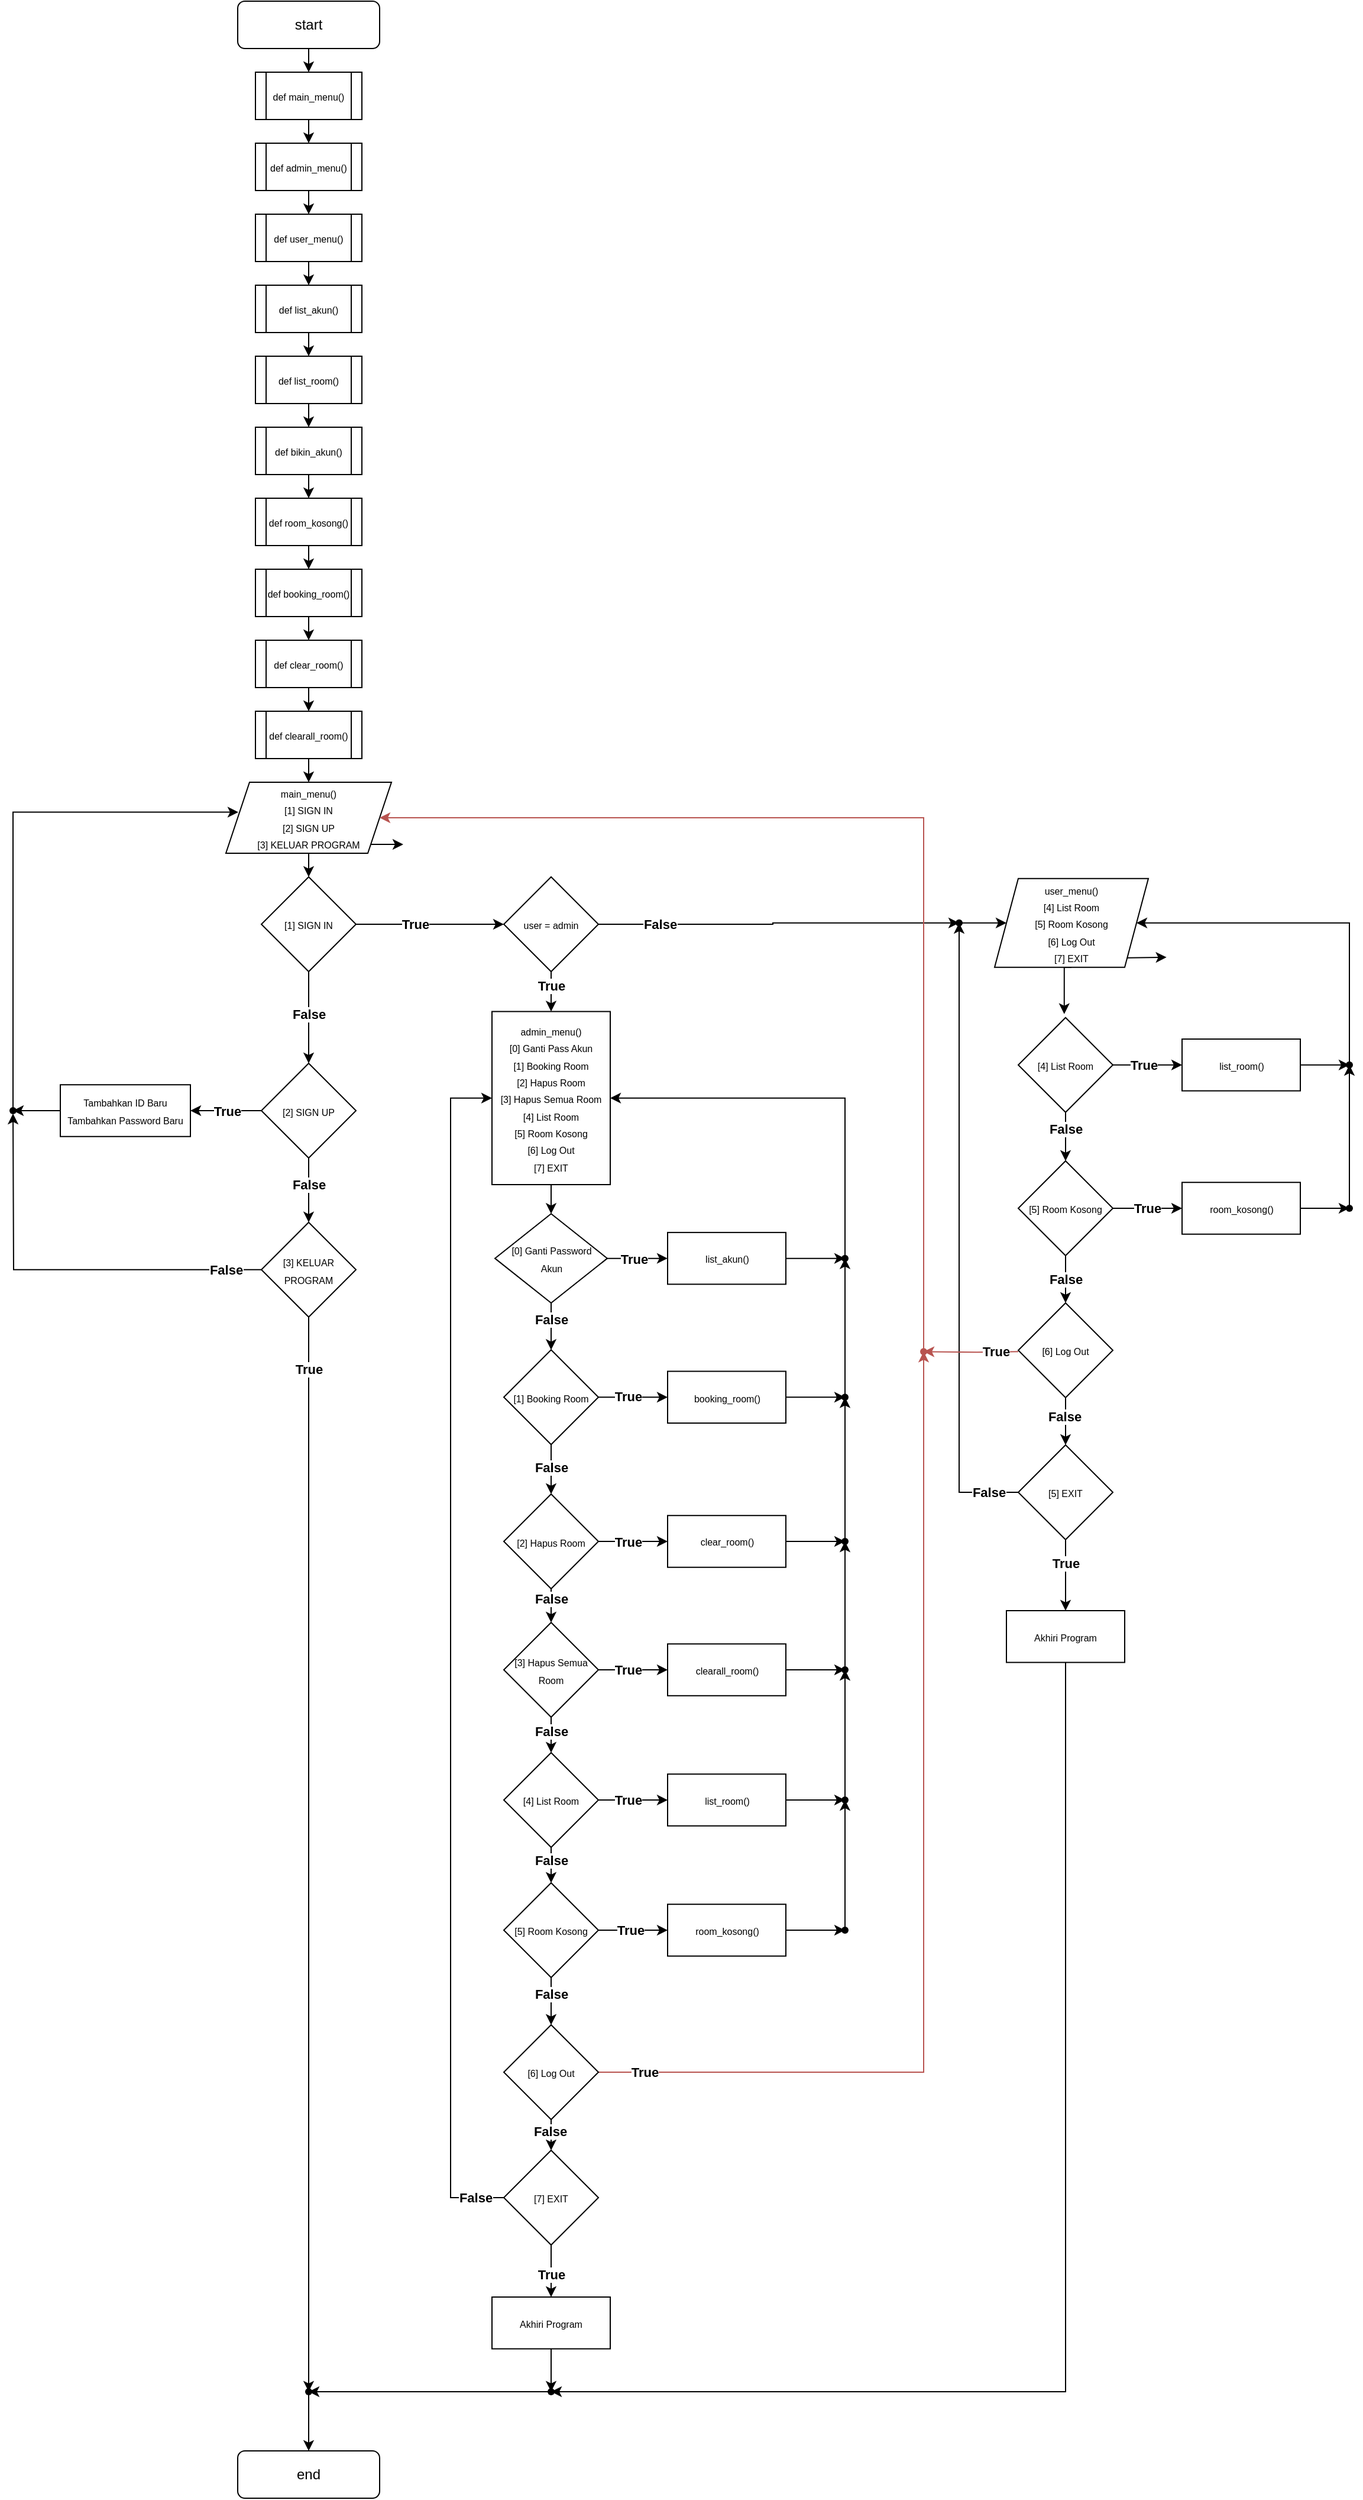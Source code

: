 <mxfile version="24.7.17">
  <diagram id="C5RBs43oDa-KdzZeNtuy" name="Page-1">
    <mxGraphModel dx="934" dy="601" grid="1" gridSize="10" guides="1" tooltips="1" connect="1" arrows="1" fold="1" page="1" pageScale="1" pageWidth="2000" pageHeight="2200" math="0" shadow="0">
      <root>
        <mxCell id="WIyWlLk6GJQsqaUBKTNV-0" />
        <mxCell id="WIyWlLk6GJQsqaUBKTNV-1" parent="WIyWlLk6GJQsqaUBKTNV-0" />
        <mxCell id="XxRSkG4TPEDueCD8kfSd-1" style="edgeStyle=orthogonalEdgeStyle;rounded=0;orthogonalLoop=1;jettySize=auto;html=1;exitX=0.5;exitY=1;exitDx=0;exitDy=0;entryX=0.5;entryY=0;entryDx=0;entryDy=0;" edge="1" parent="WIyWlLk6GJQsqaUBKTNV-1" source="WIyWlLk6GJQsqaUBKTNV-3" target="XxRSkG4TPEDueCD8kfSd-0">
          <mxGeometry relative="1" as="geometry" />
        </mxCell>
        <mxCell id="WIyWlLk6GJQsqaUBKTNV-3" value="start" style="rounded=1;whiteSpace=wrap;html=1;fontSize=12;glass=0;strokeWidth=1;shadow=0;" parent="WIyWlLk6GJQsqaUBKTNV-1" vertex="1">
          <mxGeometry x="300" y="20" width="120" height="40" as="geometry" />
        </mxCell>
        <mxCell id="WIyWlLk6GJQsqaUBKTNV-11" value="end" style="rounded=1;whiteSpace=wrap;html=1;fontSize=12;glass=0;strokeWidth=1;shadow=0;" parent="WIyWlLk6GJQsqaUBKTNV-1" vertex="1">
          <mxGeometry x="300" y="2090" width="120" height="40" as="geometry" />
        </mxCell>
        <mxCell id="IxoI0bGfIbi6MGj2JMH9-43" style="edgeStyle=orthogonalEdgeStyle;rounded=0;orthogonalLoop=1;jettySize=auto;html=1;exitX=1;exitY=0.5;exitDx=0;exitDy=0;" parent="WIyWlLk6GJQsqaUBKTNV-1" source="IxoI0bGfIbi6MGj2JMH9-37" target="IxoI0bGfIbi6MGj2JMH9-42" edge="1">
          <mxGeometry relative="1" as="geometry" />
        </mxCell>
        <mxCell id="IxoI0bGfIbi6MGj2JMH9-109" value="&lt;b&gt;True&lt;/b&gt;" style="edgeLabel;html=1;align=center;verticalAlign=middle;resizable=0;points=[];" parent="IxoI0bGfIbi6MGj2JMH9-43" vertex="1" connectable="0">
          <mxGeometry x="-0.219" y="2" relative="1" as="geometry">
            <mxPoint x="1" y="2" as="offset" />
          </mxGeometry>
        </mxCell>
        <mxCell id="IxoI0bGfIbi6MGj2JMH9-130" style="edgeStyle=orthogonalEdgeStyle;rounded=0;orthogonalLoop=1;jettySize=auto;html=1;exitX=0.5;exitY=1;exitDx=0;exitDy=0;" parent="WIyWlLk6GJQsqaUBKTNV-1" source="IxoI0bGfIbi6MGj2JMH9-37" target="IxoI0bGfIbi6MGj2JMH9-47" edge="1">
          <mxGeometry relative="1" as="geometry" />
        </mxCell>
        <mxCell id="IxoI0bGfIbi6MGj2JMH9-131" value="&lt;b&gt;False&lt;/b&gt;" style="edgeLabel;html=1;align=center;verticalAlign=middle;resizable=0;points=[];" parent="IxoI0bGfIbi6MGj2JMH9-130" vertex="1" connectable="0">
          <mxGeometry x="-0.088" relative="1" as="geometry">
            <mxPoint as="offset" />
          </mxGeometry>
        </mxCell>
        <mxCell id="IxoI0bGfIbi6MGj2JMH9-37" value="&lt;font style=&quot;font-size: 8px;&quot;&gt;[1]&lt;font style=&quot;&quot;&gt;&amp;nbsp;SIGN IN&lt;/font&gt;&lt;/font&gt;" style="rhombus;whiteSpace=wrap;html=1;" parent="WIyWlLk6GJQsqaUBKTNV-1" vertex="1">
          <mxGeometry x="320" y="760" width="80" height="80" as="geometry" />
        </mxCell>
        <mxCell id="IxoI0bGfIbi6MGj2JMH9-41" style="edgeStyle=orthogonalEdgeStyle;rounded=0;orthogonalLoop=1;jettySize=auto;html=1;exitX=0.5;exitY=1;exitDx=0;exitDy=0;entryX=0.5;entryY=0;entryDx=0;entryDy=0;" parent="WIyWlLk6GJQsqaUBKTNV-1" source="IxoI0bGfIbi6MGj2JMH9-38" target="IxoI0bGfIbi6MGj2JMH9-37" edge="1">
          <mxGeometry relative="1" as="geometry" />
        </mxCell>
        <mxCell id="XxRSkG4TPEDueCD8kfSd-65" style="edgeStyle=orthogonalEdgeStyle;rounded=0;orthogonalLoop=1;jettySize=auto;html=1;exitX=1;exitY=1;exitDx=0;exitDy=0;" edge="1" parent="WIyWlLk6GJQsqaUBKTNV-1" source="IxoI0bGfIbi6MGj2JMH9-38">
          <mxGeometry relative="1" as="geometry">
            <mxPoint x="440" y="732.4" as="targetPoint" />
          </mxGeometry>
        </mxCell>
        <mxCell id="IxoI0bGfIbi6MGj2JMH9-38" value="&lt;div&gt;&lt;font style=&quot;font-size: 8px;&quot;&gt;main_menu()&lt;/font&gt;&lt;/div&gt;&lt;font style=&quot;font-size: 8px;&quot;&gt;[1] SIGN IN&lt;/font&gt;&lt;div&gt;&lt;font style=&quot;font-size: 8px;&quot;&gt;[2] SIGN UP&lt;/font&gt;&lt;/div&gt;&lt;div&gt;&lt;font style=&quot;font-size: 8px;&quot;&gt;[3] KELUAR PROGRAM&lt;/font&gt;&lt;/div&gt;" style="shape=parallelogram;perimeter=parallelogramPerimeter;whiteSpace=wrap;html=1;fixedSize=1;" parent="WIyWlLk6GJQsqaUBKTNV-1" vertex="1">
          <mxGeometry x="290" y="680" width="140" height="60" as="geometry" />
        </mxCell>
        <mxCell id="IxoI0bGfIbi6MGj2JMH9-171" style="edgeStyle=orthogonalEdgeStyle;rounded=0;orthogonalLoop=1;jettySize=auto;html=1;exitX=0;exitY=0.5;exitDx=0;exitDy=0;" parent="WIyWlLk6GJQsqaUBKTNV-1" source="IxoI0bGfIbi6MGj2JMH9-42" edge="1">
          <mxGeometry relative="1" as="geometry">
            <mxPoint x="525.119" y="799.667" as="targetPoint" />
          </mxGeometry>
        </mxCell>
        <mxCell id="IxoI0bGfIbi6MGj2JMH9-177" style="edgeStyle=orthogonalEdgeStyle;rounded=0;orthogonalLoop=1;jettySize=auto;html=1;exitDx=0;exitDy=0;entryX=0;entryY=0.5;entryDx=0;entryDy=0;" parent="WIyWlLk6GJQsqaUBKTNV-1" source="IxoI0bGfIbi6MGj2JMH9-217" target="IxoI0bGfIbi6MGj2JMH9-176" edge="1">
          <mxGeometry relative="1" as="geometry" />
        </mxCell>
        <mxCell id="XxRSkG4TPEDueCD8kfSd-52" style="edgeStyle=orthogonalEdgeStyle;rounded=0;orthogonalLoop=1;jettySize=auto;html=1;exitX=0.5;exitY=1;exitDx=0;exitDy=0;entryX=0.5;entryY=0;entryDx=0;entryDy=0;" edge="1" parent="WIyWlLk6GJQsqaUBKTNV-1" source="IxoI0bGfIbi6MGj2JMH9-42" target="XxRSkG4TPEDueCD8kfSd-51">
          <mxGeometry relative="1" as="geometry" />
        </mxCell>
        <mxCell id="XxRSkG4TPEDueCD8kfSd-54" value="&lt;b&gt;True&lt;/b&gt;" style="edgeLabel;html=1;align=center;verticalAlign=middle;resizable=0;points=[];" vertex="1" connectable="0" parent="XxRSkG4TPEDueCD8kfSd-52">
          <mxGeometry x="-0.294" y="-2" relative="1" as="geometry">
            <mxPoint x="2" as="offset" />
          </mxGeometry>
        </mxCell>
        <mxCell id="IxoI0bGfIbi6MGj2JMH9-42" value="&lt;font style=&quot;font-size: 8px;&quot;&gt;user = admin&lt;/font&gt;" style="rhombus;whiteSpace=wrap;html=1;" parent="WIyWlLk6GJQsqaUBKTNV-1" vertex="1">
          <mxGeometry x="525" y="760" width="80" height="80" as="geometry" />
        </mxCell>
        <mxCell id="IxoI0bGfIbi6MGj2JMH9-136" style="edgeStyle=orthogonalEdgeStyle;rounded=0;orthogonalLoop=1;jettySize=auto;html=1;exitX=0;exitY=0.5;exitDx=0;exitDy=0;entryX=1;entryY=0.5;entryDx=0;entryDy=0;fontStyle=1" parent="WIyWlLk6GJQsqaUBKTNV-1" source="IxoI0bGfIbi6MGj2JMH9-47" target="IxoI0bGfIbi6MGj2JMH9-139" edge="1">
          <mxGeometry relative="1" as="geometry">
            <mxPoint x="270" y="957.5" as="targetPoint" />
          </mxGeometry>
        </mxCell>
        <mxCell id="IxoI0bGfIbi6MGj2JMH9-137" value="&lt;b&gt;True&lt;/b&gt;" style="edgeLabel;html=1;align=center;verticalAlign=middle;resizable=0;points=[];" parent="IxoI0bGfIbi6MGj2JMH9-136" vertex="1" connectable="0">
          <mxGeometry x="-0.12" y="-2" relative="1" as="geometry">
            <mxPoint x="-3" y="2" as="offset" />
          </mxGeometry>
        </mxCell>
        <mxCell id="IxoI0bGfIbi6MGj2JMH9-143" style="edgeStyle=orthogonalEdgeStyle;rounded=0;orthogonalLoop=1;jettySize=auto;html=1;exitX=0.5;exitY=1;exitDx=0;exitDy=0;entryX=0.5;entryY=0;entryDx=0;entryDy=0;fontStyle=1" parent="WIyWlLk6GJQsqaUBKTNV-1" source="IxoI0bGfIbi6MGj2JMH9-47" target="IxoI0bGfIbi6MGj2JMH9-142" edge="1">
          <mxGeometry relative="1" as="geometry" />
        </mxCell>
        <mxCell id="IxoI0bGfIbi6MGj2JMH9-144" value="&lt;b&gt;False&lt;/b&gt;" style="edgeLabel;html=1;align=center;verticalAlign=middle;resizable=0;points=[];" parent="IxoI0bGfIbi6MGj2JMH9-143" vertex="1" connectable="0">
          <mxGeometry x="-0.462" relative="1" as="geometry">
            <mxPoint y="8" as="offset" />
          </mxGeometry>
        </mxCell>
        <mxCell id="IxoI0bGfIbi6MGj2JMH9-47" value="&lt;font style=&quot;font-size: 8px;&quot;&gt;[2]&lt;font style=&quot;&quot;&gt;&amp;nbsp;SIGN UP&lt;/font&gt;&lt;/font&gt;" style="rhombus;whiteSpace=wrap;html=1;" parent="WIyWlLk6GJQsqaUBKTNV-1" vertex="1">
          <mxGeometry x="320" y="917.5" width="80" height="80" as="geometry" />
        </mxCell>
        <mxCell id="IxoI0bGfIbi6MGj2JMH9-62" style="edgeStyle=orthogonalEdgeStyle;rounded=0;orthogonalLoop=1;jettySize=auto;html=1;exitX=0.5;exitY=1;exitDx=0;exitDy=0;entryX=0.5;entryY=0;entryDx=0;entryDy=0;" parent="WIyWlLk6GJQsqaUBKTNV-1" source="IxoI0bGfIbi6MGj2JMH9-48" target="IxoI0bGfIbi6MGj2JMH9-61" edge="1">
          <mxGeometry relative="1" as="geometry" />
        </mxCell>
        <mxCell id="IxoI0bGfIbi6MGj2JMH9-102" value="False" style="edgeLabel;html=1;align=center;verticalAlign=middle;resizable=0;points=[];fontStyle=1" parent="IxoI0bGfIbi6MGj2JMH9-62" vertex="1" connectable="0">
          <mxGeometry x="-0.092" y="-2" relative="1" as="geometry">
            <mxPoint x="2" as="offset" />
          </mxGeometry>
        </mxCell>
        <mxCell id="IxoI0bGfIbi6MGj2JMH9-153" style="edgeStyle=orthogonalEdgeStyle;rounded=0;orthogonalLoop=1;jettySize=auto;html=1;exitX=1;exitY=0.5;exitDx=0;exitDy=0;entryX=0;entryY=0.5;entryDx=0;entryDy=0;" parent="WIyWlLk6GJQsqaUBKTNV-1" source="IxoI0bGfIbi6MGj2JMH9-48" target="IxoI0bGfIbi6MGj2JMH9-64" edge="1">
          <mxGeometry relative="1" as="geometry" />
        </mxCell>
        <mxCell id="IxoI0bGfIbi6MGj2JMH9-157" value="&lt;b&gt;True&lt;/b&gt;" style="edgeLabel;html=1;align=center;verticalAlign=middle;resizable=0;points=[];" parent="IxoI0bGfIbi6MGj2JMH9-153" vertex="1" connectable="0">
          <mxGeometry x="-0.146" y="1" relative="1" as="geometry">
            <mxPoint as="offset" />
          </mxGeometry>
        </mxCell>
        <mxCell id="IxoI0bGfIbi6MGj2JMH9-48" value="&lt;span style=&quot;font-size: 8px;&quot;&gt;[1] Booking Room&lt;/span&gt;" style="rhombus;whiteSpace=wrap;html=1;" parent="WIyWlLk6GJQsqaUBKTNV-1" vertex="1">
          <mxGeometry x="525" y="1159.63" width="80" height="80" as="geometry" />
        </mxCell>
        <mxCell id="IxoI0bGfIbi6MGj2JMH9-154" style="edgeStyle=orthogonalEdgeStyle;rounded=0;orthogonalLoop=1;jettySize=auto;html=1;exitX=1;exitY=0.5;exitDx=0;exitDy=0;entryX=0;entryY=0.5;entryDx=0;entryDy=0;" parent="WIyWlLk6GJQsqaUBKTNV-1" source="IxoI0bGfIbi6MGj2JMH9-61" target="IxoI0bGfIbi6MGj2JMH9-70" edge="1">
          <mxGeometry relative="1" as="geometry" />
        </mxCell>
        <mxCell id="IxoI0bGfIbi6MGj2JMH9-156" value="&lt;b&gt;True&lt;/b&gt;" style="edgeLabel;html=1;align=center;verticalAlign=middle;resizable=0;points=[];" parent="IxoI0bGfIbi6MGj2JMH9-154" vertex="1" connectable="0">
          <mxGeometry x="-0.291" y="-1" relative="1" as="geometry">
            <mxPoint x="4" y="-1" as="offset" />
          </mxGeometry>
        </mxCell>
        <mxCell id="XxRSkG4TPEDueCD8kfSd-66" style="edgeStyle=orthogonalEdgeStyle;rounded=0;orthogonalLoop=1;jettySize=auto;html=1;exitX=0.5;exitY=1;exitDx=0;exitDy=0;entryX=0.5;entryY=0;entryDx=0;entryDy=0;" edge="1" parent="WIyWlLk6GJQsqaUBKTNV-1" source="IxoI0bGfIbi6MGj2JMH9-61" target="XxRSkG4TPEDueCD8kfSd-46">
          <mxGeometry relative="1" as="geometry" />
        </mxCell>
        <mxCell id="XxRSkG4TPEDueCD8kfSd-76" value="&lt;b&gt;False&lt;/b&gt;" style="edgeLabel;html=1;align=center;verticalAlign=middle;resizable=0;points=[];" vertex="1" connectable="0" parent="XxRSkG4TPEDueCD8kfSd-66">
          <mxGeometry x="-0.55" y="-3" relative="1" as="geometry">
            <mxPoint x="3" y="2" as="offset" />
          </mxGeometry>
        </mxCell>
        <mxCell id="IxoI0bGfIbi6MGj2JMH9-61" value="&lt;span style=&quot;font-size: 8px;&quot;&gt;[2] Hapus Room&lt;/span&gt;" style="rhombus;whiteSpace=wrap;html=1;" parent="WIyWlLk6GJQsqaUBKTNV-1" vertex="1">
          <mxGeometry x="525" y="1281.5" width="80" height="80" as="geometry" />
        </mxCell>
        <mxCell id="IxoI0bGfIbi6MGj2JMH9-207" style="edgeStyle=orthogonalEdgeStyle;rounded=0;orthogonalLoop=1;jettySize=auto;html=1;exitX=1;exitY=0.5;exitDx=0;exitDy=0;" parent="WIyWlLk6GJQsqaUBKTNV-1" source="IxoI0bGfIbi6MGj2JMH9-64" target="IxoI0bGfIbi6MGj2JMH9-161" edge="1">
          <mxGeometry relative="1" as="geometry" />
        </mxCell>
        <mxCell id="IxoI0bGfIbi6MGj2JMH9-64" value="&lt;span style=&quot;font-size: 8px;&quot;&gt;booking_room()&lt;/span&gt;" style="rounded=0;whiteSpace=wrap;html=1;" parent="WIyWlLk6GJQsqaUBKTNV-1" vertex="1">
          <mxGeometry x="663.5" y="1177.76" width="100" height="43.75" as="geometry" />
        </mxCell>
        <mxCell id="IxoI0bGfIbi6MGj2JMH9-70" value="&lt;span style=&quot;font-size: 8px;&quot;&gt;clear_room()&lt;/span&gt;" style="rounded=0;whiteSpace=wrap;html=1;" parent="WIyWlLk6GJQsqaUBKTNV-1" vertex="1">
          <mxGeometry x="663.5" y="1299.62" width="100" height="43.75" as="geometry" />
        </mxCell>
        <mxCell id="IxoI0bGfIbi6MGj2JMH9-78" value="&lt;span style=&quot;font-size: 8px;&quot;&gt;list_room()&lt;/span&gt;" style="rounded=0;whiteSpace=wrap;html=1;" parent="WIyWlLk6GJQsqaUBKTNV-1" vertex="1">
          <mxGeometry x="663.5" y="1518.12" width="100" height="43.75" as="geometry" />
        </mxCell>
        <mxCell id="IxoI0bGfIbi6MGj2JMH9-88" style="edgeStyle=orthogonalEdgeStyle;rounded=0;orthogonalLoop=1;jettySize=auto;html=1;exitX=0.5;exitY=1;exitDx=0;exitDy=0;entryX=0.5;entryY=0;entryDx=0;entryDy=0;" parent="WIyWlLk6GJQsqaUBKTNV-1" source="IxoI0bGfIbi6MGj2JMH9-84" target="IxoI0bGfIbi6MGj2JMH9-87" edge="1">
          <mxGeometry relative="1" as="geometry" />
        </mxCell>
        <mxCell id="IxoI0bGfIbi6MGj2JMH9-105" value="&lt;b&gt;False&lt;/b&gt;" style="edgeLabel;html=1;align=center;verticalAlign=middle;resizable=0;points=[];" parent="IxoI0bGfIbi6MGj2JMH9-88" vertex="1" connectable="0">
          <mxGeometry x="-0.237" y="-1" relative="1" as="geometry">
            <mxPoint as="offset" />
          </mxGeometry>
        </mxCell>
        <mxCell id="IxoI0bGfIbi6MGj2JMH9-234" style="edgeStyle=orthogonalEdgeStyle;rounded=0;orthogonalLoop=1;jettySize=auto;html=1;exitX=1;exitY=0.5;exitDx=0;exitDy=0;entryX=0.747;entryY=0.09;entryDx=0;entryDy=0;entryPerimeter=0;fillColor=#f8cecc;strokeColor=#B85450;" parent="WIyWlLk6GJQsqaUBKTNV-1" source="IxoI0bGfIbi6MGj2JMH9-84" target="IxoI0bGfIbi6MGj2JMH9-231" edge="1">
          <mxGeometry relative="1" as="geometry">
            <mxPoint x="880" y="1204" as="targetPoint" />
          </mxGeometry>
        </mxCell>
        <mxCell id="wDX1XAeY3l_AuzxPxky8-5" value="&lt;b&gt;True&lt;/b&gt;" style="edgeLabel;html=1;align=center;verticalAlign=middle;resizable=0;points=[];" parent="IxoI0bGfIbi6MGj2JMH9-234" vertex="1" connectable="0">
          <mxGeometry x="-0.905" relative="1" as="geometry">
            <mxPoint x="-3" as="offset" />
          </mxGeometry>
        </mxCell>
        <mxCell id="IxoI0bGfIbi6MGj2JMH9-84" value="&lt;span style=&quot;font-size: 8px;&quot;&gt;[6] Log Out&lt;/span&gt;" style="rhombus;whiteSpace=wrap;html=1;" parent="WIyWlLk6GJQsqaUBKTNV-1" vertex="1">
          <mxGeometry x="525" y="1730" width="80" height="80" as="geometry" />
        </mxCell>
        <mxCell id="IxoI0bGfIbi6MGj2JMH9-92" style="edgeStyle=orthogonalEdgeStyle;rounded=0;orthogonalLoop=1;jettySize=auto;html=1;exitX=0.5;exitY=1;exitDx=0;exitDy=0;fontStyle=1;entryX=0.5;entryY=0;entryDx=0;entryDy=0;" parent="WIyWlLk6GJQsqaUBKTNV-1" source="IxoI0bGfIbi6MGj2JMH9-87" target="IxoI0bGfIbi6MGj2JMH9-91" edge="1">
          <mxGeometry relative="1" as="geometry">
            <mxPoint x="565" y="1950" as="targetPoint" />
          </mxGeometry>
        </mxCell>
        <mxCell id="IxoI0bGfIbi6MGj2JMH9-94" value="&lt;b&gt;True&lt;/b&gt;" style="edgeLabel;html=1;align=center;verticalAlign=middle;resizable=0;points=[];" parent="IxoI0bGfIbi6MGj2JMH9-92" vertex="1" connectable="0">
          <mxGeometry x="-0.167" y="1" relative="1" as="geometry">
            <mxPoint x="-1" y="6" as="offset" />
          </mxGeometry>
        </mxCell>
        <mxCell id="XxRSkG4TPEDueCD8kfSd-102" style="edgeStyle=orthogonalEdgeStyle;rounded=0;orthogonalLoop=1;jettySize=auto;html=1;exitX=0;exitY=0.5;exitDx=0;exitDy=0;entryX=0;entryY=0.5;entryDx=0;entryDy=0;" edge="1" parent="WIyWlLk6GJQsqaUBKTNV-1" source="IxoI0bGfIbi6MGj2JMH9-87" target="XxRSkG4TPEDueCD8kfSd-51">
          <mxGeometry relative="1" as="geometry">
            <Array as="points">
              <mxPoint x="480" y="1876" />
              <mxPoint x="480" y="947" />
            </Array>
          </mxGeometry>
        </mxCell>
        <mxCell id="XxRSkG4TPEDueCD8kfSd-103" value="&lt;b&gt;False&lt;/b&gt;" style="edgeLabel;html=1;align=center;verticalAlign=middle;resizable=0;points=[];" vertex="1" connectable="0" parent="XxRSkG4TPEDueCD8kfSd-102">
          <mxGeometry x="-0.965" y="-1" relative="1" as="geometry">
            <mxPoint x="-7" y="1" as="offset" />
          </mxGeometry>
        </mxCell>
        <mxCell id="IxoI0bGfIbi6MGj2JMH9-87" value="&lt;span style=&quot;font-size: 8px;&quot;&gt;[7] EXIT&lt;/span&gt;" style="rhombus;whiteSpace=wrap;html=1;" parent="WIyWlLk6GJQsqaUBKTNV-1" vertex="1">
          <mxGeometry x="525" y="1836" width="80" height="80" as="geometry" />
        </mxCell>
        <mxCell id="IxoI0bGfIbi6MGj2JMH9-91" value="&lt;span style=&quot;font-size: 8px;&quot;&gt;Akhiri Program&lt;/span&gt;" style="rounded=0;whiteSpace=wrap;html=1;" parent="WIyWlLk6GJQsqaUBKTNV-1" vertex="1">
          <mxGeometry x="515" y="1960" width="100" height="43.75" as="geometry" />
        </mxCell>
        <mxCell id="IxoI0bGfIbi6MGj2JMH9-139" value="&lt;span style=&quot;font-size: 8px;&quot;&gt;Tambahkan ID Baru&lt;/span&gt;&lt;div&gt;&lt;span style=&quot;font-size: 8px;&quot;&gt;Tambahkan Password Baru&lt;/span&gt;&lt;/div&gt;" style="rounded=0;whiteSpace=wrap;html=1;" parent="WIyWlLk6GJQsqaUBKTNV-1" vertex="1">
          <mxGeometry x="150" y="935.62" width="110" height="43.75" as="geometry" />
        </mxCell>
        <mxCell id="IxoI0bGfIbi6MGj2JMH9-151" style="edgeStyle=orthogonalEdgeStyle;rounded=0;orthogonalLoop=1;jettySize=auto;html=1;exitX=0;exitY=0.5;exitDx=0;exitDy=0;" parent="WIyWlLk6GJQsqaUBKTNV-1" source="IxoI0bGfIbi6MGj2JMH9-142" edge="1">
          <mxGeometry relative="1" as="geometry">
            <mxPoint x="110" y="960" as="targetPoint" />
          </mxGeometry>
        </mxCell>
        <mxCell id="IxoI0bGfIbi6MGj2JMH9-170" value="&lt;b&gt;False&lt;/b&gt;" style="edgeLabel;html=1;align=center;verticalAlign=middle;resizable=0;points=[];" parent="IxoI0bGfIbi6MGj2JMH9-151" vertex="1" connectable="0">
          <mxGeometry x="-0.783" y="2" relative="1" as="geometry">
            <mxPoint x="7" y="-2" as="offset" />
          </mxGeometry>
        </mxCell>
        <mxCell id="IxoI0bGfIbi6MGj2JMH9-142" value="&lt;font style=&quot;font-size: 8px;&quot;&gt;[3] KELUAR PROGRAM&lt;/font&gt;" style="rhombus;whiteSpace=wrap;html=1;" parent="WIyWlLk6GJQsqaUBKTNV-1" vertex="1">
          <mxGeometry x="320" y="1051.88" width="80" height="80" as="geometry" />
        </mxCell>
        <mxCell id="IxoI0bGfIbi6MGj2JMH9-161" value="" style="shape=waypoint;sketch=0;size=6;pointerEvents=1;points=[];fillColor=none;resizable=0;rotatable=0;perimeter=centerPerimeter;snapToPoint=1;" parent="WIyWlLk6GJQsqaUBKTNV-1" vertex="1">
          <mxGeometry x="803.5" y="1189.63" width="20" height="20" as="geometry" />
        </mxCell>
        <mxCell id="IxoI0bGfIbi6MGj2JMH9-165" value="" style="shape=waypoint;sketch=0;size=6;pointerEvents=1;points=[];fillColor=none;resizable=0;rotatable=0;perimeter=centerPerimeter;snapToPoint=1;" parent="WIyWlLk6GJQsqaUBKTNV-1" vertex="1">
          <mxGeometry x="803.5" y="1311.5" width="20" height="20" as="geometry" />
        </mxCell>
        <mxCell id="IxoI0bGfIbi6MGj2JMH9-188" style="edgeStyle=orthogonalEdgeStyle;rounded=0;orthogonalLoop=1;jettySize=auto;html=1;exitX=0.5;exitY=1;exitDx=0;exitDy=0;entryX=0.486;entryY=-0.038;entryDx=0;entryDy=0;entryPerimeter=0;" parent="WIyWlLk6GJQsqaUBKTNV-1" source="IxoI0bGfIbi6MGj2JMH9-176" target="IxoI0bGfIbi6MGj2JMH9-182" edge="1">
          <mxGeometry relative="1" as="geometry">
            <mxPoint x="1004.783" y="868.88" as="targetPoint" />
          </mxGeometry>
        </mxCell>
        <mxCell id="IxoI0bGfIbi6MGj2JMH9-176" value="&lt;span style=&quot;font-size: 8px;&quot;&gt;user_menu()&lt;/span&gt;&lt;div&gt;&lt;div&gt;&lt;span style=&quot;font-size: 8px;&quot;&gt;[4] List Room&lt;/span&gt;&lt;/div&gt;&lt;div&gt;&lt;span style=&quot;font-size: 8px;&quot;&gt;[5] Room Kosong&lt;/span&gt;&lt;/div&gt;&lt;div&gt;&lt;span style=&quot;font-size: 8px;&quot;&gt;[6] Log Out&lt;/span&gt;&lt;/div&gt;&lt;div&gt;&lt;span style=&quot;font-size: 8px;&quot;&gt;[7] EXIT&lt;/span&gt;&lt;/div&gt;&lt;/div&gt;" style="shape=parallelogram;perimeter=parallelogramPerimeter;whiteSpace=wrap;html=1;fixedSize=1;" parent="WIyWlLk6GJQsqaUBKTNV-1" vertex="1">
          <mxGeometry x="940" y="761.38" width="130" height="75" as="geometry" />
        </mxCell>
        <mxCell id="IxoI0bGfIbi6MGj2JMH9-178" style="edgeStyle=orthogonalEdgeStyle;rounded=0;orthogonalLoop=1;jettySize=auto;html=1;exitX=1;exitY=0.5;exitDx=0;exitDy=0;" parent="WIyWlLk6GJQsqaUBKTNV-1" source="IxoI0bGfIbi6MGj2JMH9-182" target="IxoI0bGfIbi6MGj2JMH9-183" edge="1">
          <mxGeometry relative="1" as="geometry" />
        </mxCell>
        <mxCell id="IxoI0bGfIbi6MGj2JMH9-179" value="&lt;b&gt;True&lt;/b&gt;" style="edgeLabel;html=1;align=center;verticalAlign=middle;resizable=0;points=[];" parent="IxoI0bGfIbi6MGj2JMH9-178" vertex="1" connectable="0">
          <mxGeometry x="-0.167" y="2" relative="1" as="geometry">
            <mxPoint x="1" y="2" as="offset" />
          </mxGeometry>
        </mxCell>
        <mxCell id="XxRSkG4TPEDueCD8kfSd-112" style="edgeStyle=orthogonalEdgeStyle;rounded=0;orthogonalLoop=1;jettySize=auto;html=1;exitX=0.5;exitY=1;exitDx=0;exitDy=0;entryX=0;entryY=0.5;entryDx=0;entryDy=0;" edge="1" parent="WIyWlLk6GJQsqaUBKTNV-1" source="IxoI0bGfIbi6MGj2JMH9-182" target="XxRSkG4TPEDueCD8kfSd-111">
          <mxGeometry relative="1" as="geometry" />
        </mxCell>
        <mxCell id="XxRSkG4TPEDueCD8kfSd-123" value="&lt;b&gt;False&lt;/b&gt;" style="edgeLabel;html=1;align=center;verticalAlign=middle;resizable=0;points=[];" vertex="1" connectable="0" parent="XxRSkG4TPEDueCD8kfSd-112">
          <mxGeometry x="-0.333" relative="1" as="geometry">
            <mxPoint as="offset" />
          </mxGeometry>
        </mxCell>
        <mxCell id="IxoI0bGfIbi6MGj2JMH9-182" value="&lt;span style=&quot;font-size: 8px;&quot;&gt;[4] List Room&lt;/span&gt;" style="rhombus;whiteSpace=wrap;html=1;" parent="WIyWlLk6GJQsqaUBKTNV-1" vertex="1">
          <mxGeometry x="960" y="878.88" width="80" height="80" as="geometry" />
        </mxCell>
        <mxCell id="IxoI0bGfIbi6MGj2JMH9-183" value="&lt;span style=&quot;font-size: 8px;&quot;&gt;list_room()&lt;/span&gt;" style="rounded=0;whiteSpace=wrap;html=1;" parent="WIyWlLk6GJQsqaUBKTNV-1" vertex="1">
          <mxGeometry x="1098.5" y="897.01" width="100" height="43.75" as="geometry" />
        </mxCell>
        <mxCell id="IxoI0bGfIbi6MGj2JMH9-184" style="edgeStyle=orthogonalEdgeStyle;rounded=0;orthogonalLoop=1;jettySize=auto;html=1;exitX=0.5;exitY=1;exitDx=0;exitDy=0;entryX=0.5;entryY=0;entryDx=0;entryDy=0;" parent="WIyWlLk6GJQsqaUBKTNV-1" source="IxoI0bGfIbi6MGj2JMH9-186" target="IxoI0bGfIbi6MGj2JMH9-187" edge="1">
          <mxGeometry relative="1" as="geometry" />
        </mxCell>
        <mxCell id="IxoI0bGfIbi6MGj2JMH9-185" value="&lt;b&gt;False&lt;/b&gt;" style="edgeLabel;html=1;align=center;verticalAlign=middle;resizable=0;points=[];" parent="IxoI0bGfIbi6MGj2JMH9-184" vertex="1" connectable="0">
          <mxGeometry x="-0.237" y="-1" relative="1" as="geometry">
            <mxPoint as="offset" />
          </mxGeometry>
        </mxCell>
        <mxCell id="IxoI0bGfIbi6MGj2JMH9-186" value="&lt;span style=&quot;font-size: 8px;&quot;&gt;[6] Log Out&lt;/span&gt;" style="rhombus;whiteSpace=wrap;html=1;" parent="WIyWlLk6GJQsqaUBKTNV-1" vertex="1">
          <mxGeometry x="960" y="1120" width="80" height="80" as="geometry" />
        </mxCell>
        <mxCell id="IxoI0bGfIbi6MGj2JMH9-212" style="edgeStyle=orthogonalEdgeStyle;rounded=0;orthogonalLoop=1;jettySize=auto;html=1;exitX=0.5;exitY=1;exitDx=0;exitDy=0;entryX=0.5;entryY=0;entryDx=0;entryDy=0;" parent="WIyWlLk6GJQsqaUBKTNV-1" source="IxoI0bGfIbi6MGj2JMH9-187" target="IxoI0bGfIbi6MGj2JMH9-211" edge="1">
          <mxGeometry relative="1" as="geometry" />
        </mxCell>
        <mxCell id="IxoI0bGfIbi6MGj2JMH9-215" value="&lt;b&gt;True&lt;/b&gt;" style="edgeLabel;html=1;align=center;verticalAlign=middle;resizable=0;points=[];" parent="IxoI0bGfIbi6MGj2JMH9-212" vertex="1" connectable="0">
          <mxGeometry x="-0.369" y="-2" relative="1" as="geometry">
            <mxPoint x="2" y="1" as="offset" />
          </mxGeometry>
        </mxCell>
        <mxCell id="IxoI0bGfIbi6MGj2JMH9-216" style="edgeStyle=orthogonalEdgeStyle;rounded=0;orthogonalLoop=1;jettySize=auto;html=1;exitX=0;exitY=0.5;exitDx=0;exitDy=0;entryX=0.5;entryY=0.743;entryDx=0;entryDy=0;entryPerimeter=0;" parent="WIyWlLk6GJQsqaUBKTNV-1" source="IxoI0bGfIbi6MGj2JMH9-187" target="IxoI0bGfIbi6MGj2JMH9-217" edge="1">
          <mxGeometry relative="1" as="geometry">
            <mxPoint x="910" y="808.88" as="targetPoint" />
          </mxGeometry>
        </mxCell>
        <mxCell id="wDX1XAeY3l_AuzxPxky8-7" value="&lt;b&gt;False&lt;/b&gt;" style="edgeLabel;html=1;align=center;verticalAlign=middle;resizable=0;points=[];" parent="IxoI0bGfIbi6MGj2JMH9-216" vertex="1" connectable="0">
          <mxGeometry x="-0.896" y="-1" relative="1" as="geometry">
            <mxPoint x="2" y="1" as="offset" />
          </mxGeometry>
        </mxCell>
        <mxCell id="IxoI0bGfIbi6MGj2JMH9-187" value="&lt;span style=&quot;font-size: 8px;&quot;&gt;[5] EXIT&lt;/span&gt;" style="rhombus;whiteSpace=wrap;html=1;" parent="WIyWlLk6GJQsqaUBKTNV-1" vertex="1">
          <mxGeometry x="960" y="1240.0" width="80" height="80" as="geometry" />
        </mxCell>
        <mxCell id="IxoI0bGfIbi6MGj2JMH9-205" style="edgeStyle=orthogonalEdgeStyle;rounded=0;orthogonalLoop=1;jettySize=auto;html=1;exitX=1;exitY=0.5;exitDx=0;exitDy=0;entryX=0.272;entryY=0.558;entryDx=0;entryDy=0;entryPerimeter=0;" parent="WIyWlLk6GJQsqaUBKTNV-1" source="IxoI0bGfIbi6MGj2JMH9-70" target="IxoI0bGfIbi6MGj2JMH9-165" edge="1">
          <mxGeometry relative="1" as="geometry" />
        </mxCell>
        <mxCell id="IxoI0bGfIbi6MGj2JMH9-206" value="" style="endArrow=classic;html=1;rounded=0;exitX=0.458;exitY=0.118;exitDx=0;exitDy=0;exitPerimeter=0;" parent="WIyWlLk6GJQsqaUBKTNV-1" source="IxoI0bGfIbi6MGj2JMH9-165" target="IxoI0bGfIbi6MGj2JMH9-161" edge="1">
          <mxGeometry width="50" height="50" relative="1" as="geometry">
            <mxPoint x="780" y="1284" as="sourcePoint" />
            <mxPoint x="830" y="1234" as="targetPoint" />
          </mxGeometry>
        </mxCell>
        <mxCell id="IxoI0bGfIbi6MGj2JMH9-210" value="" style="edgeStyle=orthogonalEdgeStyle;rounded=0;orthogonalLoop=1;jettySize=auto;html=1;exitX=0;exitY=0.5;exitDx=0;exitDy=0;entryDx=0;entryDy=0;" parent="WIyWlLk6GJQsqaUBKTNV-1" source="IxoI0bGfIbi6MGj2JMH9-139" target="IxoI0bGfIbi6MGj2JMH9-209" edge="1">
          <mxGeometry relative="1" as="geometry">
            <mxPoint x="150" y="957" as="sourcePoint" />
            <mxPoint x="300" y="705" as="targetPoint" />
            <Array as="points">
              <mxPoint x="110" y="957" />
            </Array>
          </mxGeometry>
        </mxCell>
        <mxCell id="IxoI0bGfIbi6MGj2JMH9-209" value="" style="shape=waypoint;sketch=0;size=6;pointerEvents=1;points=[];fillColor=none;resizable=0;rotatable=0;perimeter=centerPerimeter;snapToPoint=1;" parent="WIyWlLk6GJQsqaUBKTNV-1" vertex="1">
          <mxGeometry x="100" y="947.49" width="20" height="20" as="geometry" />
        </mxCell>
        <mxCell id="IxoI0bGfIbi6MGj2JMH9-211" value="&lt;span style=&quot;font-size: 8px;&quot;&gt;Akhiri Program&lt;/span&gt;" style="rounded=0;whiteSpace=wrap;html=1;" parent="WIyWlLk6GJQsqaUBKTNV-1" vertex="1">
          <mxGeometry x="950" y="1380.0" width="100" height="43.75" as="geometry" />
        </mxCell>
        <mxCell id="IxoI0bGfIbi6MGj2JMH9-218" value="" style="edgeStyle=orthogonalEdgeStyle;rounded=0;orthogonalLoop=1;jettySize=auto;html=1;exitX=1;exitY=0.5;exitDx=0;exitDy=0;entryDx=0;entryDy=0;" parent="WIyWlLk6GJQsqaUBKTNV-1" source="IxoI0bGfIbi6MGj2JMH9-42" target="IxoI0bGfIbi6MGj2JMH9-217" edge="1">
          <mxGeometry relative="1" as="geometry">
            <mxPoint x="605" y="800" as="sourcePoint" />
            <mxPoint x="990" y="800" as="targetPoint" />
          </mxGeometry>
        </mxCell>
        <mxCell id="wDX1XAeY3l_AuzxPxky8-0" value="&lt;b&gt;False&lt;/b&gt;" style="edgeLabel;html=1;align=center;verticalAlign=middle;resizable=0;points=[];" parent="IxoI0bGfIbi6MGj2JMH9-218" vertex="1" connectable="0">
          <mxGeometry x="-0.636" y="-3" relative="1" as="geometry">
            <mxPoint x="-4" y="-3" as="offset" />
          </mxGeometry>
        </mxCell>
        <mxCell id="IxoI0bGfIbi6MGj2JMH9-217" value="" style="shape=waypoint;sketch=0;size=6;pointerEvents=1;points=[];fillColor=none;resizable=0;rotatable=0;perimeter=centerPerimeter;snapToPoint=1;" parent="WIyWlLk6GJQsqaUBKTNV-1" vertex="1">
          <mxGeometry x="900" y="788.88" width="20" height="20" as="geometry" />
        </mxCell>
        <mxCell id="IxoI0bGfIbi6MGj2JMH9-224" value="" style="edgeStyle=orthogonalEdgeStyle;rounded=0;orthogonalLoop=1;jettySize=auto;html=1;exitX=0.5;exitY=1;exitDx=0;exitDy=0;entryDx=0;entryDy=0;entryX=0.427;entryY=0.274;entryPerimeter=0;" parent="WIyWlLk6GJQsqaUBKTNV-1" source="IxoI0bGfIbi6MGj2JMH9-142" target="XxRSkG4TPEDueCD8kfSd-131" edge="1">
          <mxGeometry relative="1" as="geometry">
            <mxPoint x="360" y="1132" as="sourcePoint" />
            <mxPoint x="360.0" y="1750" as="targetPoint" />
          </mxGeometry>
        </mxCell>
        <mxCell id="IxoI0bGfIbi6MGj2JMH9-225" value="&lt;b&gt;True&lt;/b&gt;" style="edgeLabel;html=1;align=center;verticalAlign=middle;resizable=0;points=[];" parent="IxoI0bGfIbi6MGj2JMH9-224" vertex="1" connectable="0">
          <mxGeometry x="-0.844" y="1" relative="1" as="geometry">
            <mxPoint x="-1" y="-27" as="offset" />
          </mxGeometry>
        </mxCell>
        <mxCell id="wDX1XAeY3l_AuzxPxky8-4" value="" style="endArrow=classic;html=1;rounded=0;entryX=0;entryY=0;entryDx=0;entryDy=0;" parent="WIyWlLk6GJQsqaUBKTNV-1" edge="1">
          <mxGeometry width="50" height="50" relative="1" as="geometry">
            <mxPoint x="1052" y="828.38" as="sourcePoint" />
            <mxPoint x="1085.333" y="827.88" as="targetPoint" />
          </mxGeometry>
        </mxCell>
        <mxCell id="XxRSkG4TPEDueCD8kfSd-11" style="edgeStyle=orthogonalEdgeStyle;rounded=0;orthogonalLoop=1;jettySize=auto;html=1;exitX=0.5;exitY=1;exitDx=0;exitDy=0;entryX=0.5;entryY=0;entryDx=0;entryDy=0;" edge="1" parent="WIyWlLk6GJQsqaUBKTNV-1" source="XxRSkG4TPEDueCD8kfSd-0" target="XxRSkG4TPEDueCD8kfSd-3">
          <mxGeometry relative="1" as="geometry" />
        </mxCell>
        <mxCell id="XxRSkG4TPEDueCD8kfSd-0" value="&lt;font style=&quot;font-size: 8px;&quot;&gt;def main_menu()&lt;/font&gt;" style="shape=process;whiteSpace=wrap;html=1;backgroundOutline=1;" vertex="1" parent="WIyWlLk6GJQsqaUBKTNV-1">
          <mxGeometry x="315" y="80" width="90" height="40" as="geometry" />
        </mxCell>
        <mxCell id="XxRSkG4TPEDueCD8kfSd-13" style="edgeStyle=orthogonalEdgeStyle;rounded=0;orthogonalLoop=1;jettySize=auto;html=1;exitX=0.5;exitY=1;exitDx=0;exitDy=0;entryX=0.5;entryY=0;entryDx=0;entryDy=0;" edge="1" parent="WIyWlLk6GJQsqaUBKTNV-1" source="XxRSkG4TPEDueCD8kfSd-2" target="XxRSkG4TPEDueCD8kfSd-7">
          <mxGeometry relative="1" as="geometry" />
        </mxCell>
        <mxCell id="XxRSkG4TPEDueCD8kfSd-2" value="&lt;font style=&quot;font-size: 8px;&quot;&gt;def user_menu()&lt;/font&gt;" style="shape=process;whiteSpace=wrap;html=1;backgroundOutline=1;" vertex="1" parent="WIyWlLk6GJQsqaUBKTNV-1">
          <mxGeometry x="315" y="200" width="90" height="40" as="geometry" />
        </mxCell>
        <mxCell id="XxRSkG4TPEDueCD8kfSd-12" style="edgeStyle=orthogonalEdgeStyle;rounded=0;orthogonalLoop=1;jettySize=auto;html=1;exitX=0.5;exitY=1;exitDx=0;exitDy=0;entryX=0.5;entryY=0;entryDx=0;entryDy=0;" edge="1" parent="WIyWlLk6GJQsqaUBKTNV-1" source="XxRSkG4TPEDueCD8kfSd-3" target="XxRSkG4TPEDueCD8kfSd-2">
          <mxGeometry relative="1" as="geometry" />
        </mxCell>
        <mxCell id="XxRSkG4TPEDueCD8kfSd-3" value="&lt;font style=&quot;font-size: 8px;&quot;&gt;def admin_menu()&lt;/font&gt;" style="shape=process;whiteSpace=wrap;html=1;backgroundOutline=1;" vertex="1" parent="WIyWlLk6GJQsqaUBKTNV-1">
          <mxGeometry x="315" y="140" width="90" height="40" as="geometry" />
        </mxCell>
        <mxCell id="XxRSkG4TPEDueCD8kfSd-16" style="edgeStyle=orthogonalEdgeStyle;rounded=0;orthogonalLoop=1;jettySize=auto;html=1;exitX=0.5;exitY=1;exitDx=0;exitDy=0;entryX=0.5;entryY=0;entryDx=0;entryDy=0;" edge="1" parent="WIyWlLk6GJQsqaUBKTNV-1" source="XxRSkG4TPEDueCD8kfSd-4" target="XxRSkG4TPEDueCD8kfSd-5">
          <mxGeometry relative="1" as="geometry" />
        </mxCell>
        <mxCell id="XxRSkG4TPEDueCD8kfSd-4" value="&lt;font style=&quot;font-size: 8px;&quot;&gt;def bikin_akun()&lt;/font&gt;" style="shape=process;whiteSpace=wrap;html=1;backgroundOutline=1;" vertex="1" parent="WIyWlLk6GJQsqaUBKTNV-1">
          <mxGeometry x="315" y="380" width="90" height="40" as="geometry" />
        </mxCell>
        <mxCell id="XxRSkG4TPEDueCD8kfSd-17" style="edgeStyle=orthogonalEdgeStyle;rounded=0;orthogonalLoop=1;jettySize=auto;html=1;exitX=0.5;exitY=1;exitDx=0;exitDy=0;entryX=0.5;entryY=0;entryDx=0;entryDy=0;" edge="1" parent="WIyWlLk6GJQsqaUBKTNV-1" source="XxRSkG4TPEDueCD8kfSd-5" target="XxRSkG4TPEDueCD8kfSd-6">
          <mxGeometry relative="1" as="geometry" />
        </mxCell>
        <mxCell id="XxRSkG4TPEDueCD8kfSd-5" value="&lt;font style=&quot;font-size: 8px;&quot;&gt;def room_kosong()&lt;/font&gt;" style="shape=process;whiteSpace=wrap;html=1;backgroundOutline=1;" vertex="1" parent="WIyWlLk6GJQsqaUBKTNV-1">
          <mxGeometry x="315" y="440" width="90" height="40" as="geometry" />
        </mxCell>
        <mxCell id="XxRSkG4TPEDueCD8kfSd-18" style="edgeStyle=orthogonalEdgeStyle;rounded=0;orthogonalLoop=1;jettySize=auto;html=1;exitX=0.5;exitY=1;exitDx=0;exitDy=0;entryX=0.5;entryY=0;entryDx=0;entryDy=0;" edge="1" parent="WIyWlLk6GJQsqaUBKTNV-1" source="XxRSkG4TPEDueCD8kfSd-6" target="XxRSkG4TPEDueCD8kfSd-8">
          <mxGeometry relative="1" as="geometry" />
        </mxCell>
        <mxCell id="XxRSkG4TPEDueCD8kfSd-6" value="&lt;font style=&quot;font-size: 8px;&quot;&gt;def booking_room()&lt;/font&gt;" style="shape=process;whiteSpace=wrap;html=1;backgroundOutline=1;" vertex="1" parent="WIyWlLk6GJQsqaUBKTNV-1">
          <mxGeometry x="315" y="500" width="90" height="40" as="geometry" />
        </mxCell>
        <mxCell id="XxRSkG4TPEDueCD8kfSd-14" style="edgeStyle=orthogonalEdgeStyle;rounded=0;orthogonalLoop=1;jettySize=auto;html=1;exitX=0.5;exitY=1;exitDx=0;exitDy=0;entryX=0.5;entryY=0;entryDx=0;entryDy=0;" edge="1" parent="WIyWlLk6GJQsqaUBKTNV-1" source="XxRSkG4TPEDueCD8kfSd-7" target="XxRSkG4TPEDueCD8kfSd-10">
          <mxGeometry relative="1" as="geometry" />
        </mxCell>
        <mxCell id="XxRSkG4TPEDueCD8kfSd-7" value="&lt;font style=&quot;font-size: 8px;&quot;&gt;def list_akun&lt;/font&gt;&lt;span style=&quot;font-size: 8px; background-color: initial;&quot;&gt;()&lt;/span&gt;" style="shape=process;whiteSpace=wrap;html=1;backgroundOutline=1;" vertex="1" parent="WIyWlLk6GJQsqaUBKTNV-1">
          <mxGeometry x="315" y="260" width="90" height="40" as="geometry" />
        </mxCell>
        <mxCell id="XxRSkG4TPEDueCD8kfSd-19" style="edgeStyle=orthogonalEdgeStyle;rounded=0;orthogonalLoop=1;jettySize=auto;html=1;exitX=0.5;exitY=1;exitDx=0;exitDy=0;entryX=0.5;entryY=0;entryDx=0;entryDy=0;" edge="1" parent="WIyWlLk6GJQsqaUBKTNV-1" source="XxRSkG4TPEDueCD8kfSd-8" target="XxRSkG4TPEDueCD8kfSd-9">
          <mxGeometry relative="1" as="geometry" />
        </mxCell>
        <mxCell id="XxRSkG4TPEDueCD8kfSd-8" value="&lt;font style=&quot;font-size: 8px;&quot;&gt;def clear_room&lt;/font&gt;&lt;span style=&quot;background-color: initial; font-size: 8px;&quot;&gt;()&lt;/span&gt;" style="shape=process;whiteSpace=wrap;html=1;backgroundOutline=1;" vertex="1" parent="WIyWlLk6GJQsqaUBKTNV-1">
          <mxGeometry x="315" y="560" width="90" height="40" as="geometry" />
        </mxCell>
        <mxCell id="XxRSkG4TPEDueCD8kfSd-22" style="edgeStyle=orthogonalEdgeStyle;rounded=0;orthogonalLoop=1;jettySize=auto;html=1;exitX=0.5;exitY=1;exitDx=0;exitDy=0;entryX=0.5;entryY=0;entryDx=0;entryDy=0;" edge="1" parent="WIyWlLk6GJQsqaUBKTNV-1" source="XxRSkG4TPEDueCD8kfSd-9" target="IxoI0bGfIbi6MGj2JMH9-38">
          <mxGeometry relative="1" as="geometry" />
        </mxCell>
        <mxCell id="XxRSkG4TPEDueCD8kfSd-9" value="&lt;font style=&quot;font-size: 8px;&quot;&gt;def clearall_room&lt;/font&gt;&lt;span style=&quot;background-color: initial; font-size: 8px;&quot;&gt;()&lt;/span&gt;" style="shape=process;whiteSpace=wrap;html=1;backgroundOutline=1;" vertex="1" parent="WIyWlLk6GJQsqaUBKTNV-1">
          <mxGeometry x="315" y="620" width="90" height="40" as="geometry" />
        </mxCell>
        <mxCell id="XxRSkG4TPEDueCD8kfSd-15" style="edgeStyle=orthogonalEdgeStyle;rounded=0;orthogonalLoop=1;jettySize=auto;html=1;exitX=0.5;exitY=1;exitDx=0;exitDy=0;entryX=0.5;entryY=0;entryDx=0;entryDy=0;" edge="1" parent="WIyWlLk6GJQsqaUBKTNV-1" source="XxRSkG4TPEDueCD8kfSd-10" target="XxRSkG4TPEDueCD8kfSd-4">
          <mxGeometry relative="1" as="geometry" />
        </mxCell>
        <mxCell id="XxRSkG4TPEDueCD8kfSd-10" value="&lt;font style=&quot;font-size: 8px;&quot;&gt;def list_room&lt;/font&gt;&lt;span style=&quot;font-size: 8px; background-color: initial;&quot;&gt;()&lt;/span&gt;" style="shape=process;whiteSpace=wrap;html=1;backgroundOutline=1;" vertex="1" parent="WIyWlLk6GJQsqaUBKTNV-1">
          <mxGeometry x="315" y="320" width="90" height="40" as="geometry" />
        </mxCell>
        <mxCell id="XxRSkG4TPEDueCD8kfSd-27" style="edgeStyle=orthogonalEdgeStyle;rounded=0;orthogonalLoop=1;jettySize=auto;html=1;exitX=0.5;exitY=1;exitDx=0;exitDy=0;entryX=0.5;entryY=0;entryDx=0;entryDy=0;" edge="1" parent="WIyWlLk6GJQsqaUBKTNV-1" source="XxRSkG4TPEDueCD8kfSd-24" target="IxoI0bGfIbi6MGj2JMH9-48">
          <mxGeometry relative="1" as="geometry" />
        </mxCell>
        <mxCell id="XxRSkG4TPEDueCD8kfSd-29" value="&lt;span style=&quot;font-weight: 700;&quot;&gt;False&lt;/span&gt;" style="edgeLabel;html=1;align=center;verticalAlign=middle;resizable=0;points=[];" vertex="1" connectable="0" parent="XxRSkG4TPEDueCD8kfSd-27">
          <mxGeometry x="-0.382" y="-1" relative="1" as="geometry">
            <mxPoint x="1" y="2" as="offset" />
          </mxGeometry>
        </mxCell>
        <mxCell id="XxRSkG4TPEDueCD8kfSd-33" style="edgeStyle=orthogonalEdgeStyle;rounded=0;orthogonalLoop=1;jettySize=auto;html=1;exitX=1;exitY=0.5;exitDx=0;exitDy=0;entryX=0;entryY=0.5;entryDx=0;entryDy=0;" edge="1" parent="WIyWlLk6GJQsqaUBKTNV-1" source="XxRSkG4TPEDueCD8kfSd-24" target="XxRSkG4TPEDueCD8kfSd-30">
          <mxGeometry relative="1" as="geometry" />
        </mxCell>
        <mxCell id="XxRSkG4TPEDueCD8kfSd-45" value="&lt;b&gt;True&lt;/b&gt;" style="edgeLabel;html=1;align=center;verticalAlign=middle;resizable=0;points=[];" vertex="1" connectable="0" parent="XxRSkG4TPEDueCD8kfSd-33">
          <mxGeometry x="-0.216" y="1" relative="1" as="geometry">
            <mxPoint x="2" y="1" as="offset" />
          </mxGeometry>
        </mxCell>
        <mxCell id="XxRSkG4TPEDueCD8kfSd-24" value="&lt;span style=&quot;font-size: 8px;&quot;&gt;[0] Ganti Password&lt;/span&gt;&lt;div&gt;&lt;span style=&quot;font-size: 8px;&quot;&gt;Akun&lt;/span&gt;&lt;/div&gt;" style="rhombus;whiteSpace=wrap;html=1;" vertex="1" parent="WIyWlLk6GJQsqaUBKTNV-1">
          <mxGeometry x="517.5" y="1044.63" width="95" height="75.37" as="geometry" />
        </mxCell>
        <mxCell id="XxRSkG4TPEDueCD8kfSd-42" style="edgeStyle=orthogonalEdgeStyle;rounded=0;orthogonalLoop=1;jettySize=auto;html=1;exitX=1;exitY=0.5;exitDx=0;exitDy=0;" edge="1" parent="WIyWlLk6GJQsqaUBKTNV-1" source="XxRSkG4TPEDueCD8kfSd-30" target="XxRSkG4TPEDueCD8kfSd-40">
          <mxGeometry relative="1" as="geometry" />
        </mxCell>
        <mxCell id="XxRSkG4TPEDueCD8kfSd-30" value="&lt;span style=&quot;font-size: 8px;&quot;&gt;list_akun()&lt;/span&gt;" style="rounded=0;whiteSpace=wrap;html=1;" vertex="1" parent="WIyWlLk6GJQsqaUBKTNV-1">
          <mxGeometry x="663.5" y="1060.44" width="100" height="43.75" as="geometry" />
        </mxCell>
        <mxCell id="XxRSkG4TPEDueCD8kfSd-101" style="edgeStyle=orthogonalEdgeStyle;rounded=0;orthogonalLoop=1;jettySize=auto;html=1;entryX=1;entryY=0.5;entryDx=0;entryDy=0;" edge="1" parent="WIyWlLk6GJQsqaUBKTNV-1" source="XxRSkG4TPEDueCD8kfSd-40" target="XxRSkG4TPEDueCD8kfSd-51">
          <mxGeometry relative="1" as="geometry">
            <Array as="points">
              <mxPoint x="814" y="947" />
            </Array>
          </mxGeometry>
        </mxCell>
        <mxCell id="XxRSkG4TPEDueCD8kfSd-40" value="" style="shape=waypoint;sketch=0;size=6;pointerEvents=1;points=[];fillColor=none;resizable=0;rotatable=0;perimeter=centerPerimeter;snapToPoint=1;" vertex="1" parent="WIyWlLk6GJQsqaUBKTNV-1">
          <mxGeometry x="803.5" y="1072.32" width="20" height="20" as="geometry" />
        </mxCell>
        <mxCell id="XxRSkG4TPEDueCD8kfSd-41" style="edgeStyle=orthogonalEdgeStyle;rounded=0;orthogonalLoop=1;jettySize=auto;html=1;entryX=0.459;entryY=0.81;entryDx=0;entryDy=0;entryPerimeter=0;" edge="1" parent="WIyWlLk6GJQsqaUBKTNV-1" source="IxoI0bGfIbi6MGj2JMH9-161" target="XxRSkG4TPEDueCD8kfSd-40">
          <mxGeometry relative="1" as="geometry" />
        </mxCell>
        <mxCell id="XxRSkG4TPEDueCD8kfSd-67" style="edgeStyle=orthogonalEdgeStyle;rounded=0;orthogonalLoop=1;jettySize=auto;html=1;exitX=1;exitY=0.5;exitDx=0;exitDy=0;entryX=0;entryY=0.5;entryDx=0;entryDy=0;" edge="1" parent="WIyWlLk6GJQsqaUBKTNV-1" source="XxRSkG4TPEDueCD8kfSd-46" target="XxRSkG4TPEDueCD8kfSd-47">
          <mxGeometry relative="1" as="geometry" />
        </mxCell>
        <mxCell id="XxRSkG4TPEDueCD8kfSd-77" value="&lt;b&gt;True&lt;/b&gt;" style="edgeLabel;html=1;align=center;verticalAlign=middle;resizable=0;points=[];" vertex="1" connectable="0" parent="XxRSkG4TPEDueCD8kfSd-67">
          <mxGeometry x="-0.397" y="1" relative="1" as="geometry">
            <mxPoint x="7" y="1" as="offset" />
          </mxGeometry>
        </mxCell>
        <mxCell id="XxRSkG4TPEDueCD8kfSd-70" style="edgeStyle=orthogonalEdgeStyle;rounded=0;orthogonalLoop=1;jettySize=auto;html=1;exitX=0.5;exitY=1;exitDx=0;exitDy=0;entryX=0.5;entryY=0;entryDx=0;entryDy=0;" edge="1" parent="WIyWlLk6GJQsqaUBKTNV-1" source="XxRSkG4TPEDueCD8kfSd-46" target="XxRSkG4TPEDueCD8kfSd-69">
          <mxGeometry relative="1" as="geometry" />
        </mxCell>
        <mxCell id="XxRSkG4TPEDueCD8kfSd-75" value="&lt;b&gt;False&lt;/b&gt;" style="edgeLabel;html=1;align=center;verticalAlign=middle;resizable=0;points=[];" vertex="1" connectable="0" parent="XxRSkG4TPEDueCD8kfSd-70">
          <mxGeometry x="-0.201" y="2" relative="1" as="geometry">
            <mxPoint x="-2" as="offset" />
          </mxGeometry>
        </mxCell>
        <mxCell id="XxRSkG4TPEDueCD8kfSd-46" value="&lt;span style=&quot;font-size: 8px;&quot;&gt;[3] Hapus Semua Room&lt;/span&gt;" style="rhombus;whiteSpace=wrap;html=1;" vertex="1" parent="WIyWlLk6GJQsqaUBKTNV-1">
          <mxGeometry x="525" y="1390" width="80" height="80" as="geometry" />
        </mxCell>
        <mxCell id="XxRSkG4TPEDueCD8kfSd-47" value="&lt;span style=&quot;font-size: 8px;&quot;&gt;clearall_room()&lt;/span&gt;" style="rounded=0;whiteSpace=wrap;html=1;" vertex="1" parent="WIyWlLk6GJQsqaUBKTNV-1">
          <mxGeometry x="663.5" y="1408.13" width="100" height="43.75" as="geometry" />
        </mxCell>
        <mxCell id="XxRSkG4TPEDueCD8kfSd-53" style="edgeStyle=orthogonalEdgeStyle;rounded=0;orthogonalLoop=1;jettySize=auto;html=1;exitX=0.5;exitY=1;exitDx=0;exitDy=0;entryX=0.5;entryY=0;entryDx=0;entryDy=0;" edge="1" parent="WIyWlLk6GJQsqaUBKTNV-1" source="XxRSkG4TPEDueCD8kfSd-51" target="XxRSkG4TPEDueCD8kfSd-24">
          <mxGeometry relative="1" as="geometry" />
        </mxCell>
        <mxCell id="XxRSkG4TPEDueCD8kfSd-51" value="&lt;span style=&quot;font-size: 8px;&quot;&gt;admin_menu()&lt;/span&gt;&lt;div&gt;&lt;span style=&quot;font-size: 8px;&quot;&gt;[0] Ganti Pass Akun&lt;br&gt;&lt;/span&gt;&lt;div&gt;&lt;span style=&quot;font-size: 8px;&quot;&gt;[1] Booking Room&lt;/span&gt;&lt;/div&gt;&lt;div&gt;&lt;span style=&quot;font-size: 8px;&quot;&gt;[2] Hapus Room&lt;/span&gt;&lt;/div&gt;&lt;div&gt;&lt;span style=&quot;font-size: 8px;&quot;&gt;[3] Hapus Semua Room&lt;/span&gt;&lt;/div&gt;&lt;div&gt;&lt;span style=&quot;font-size: 8px;&quot;&gt;[4] List Room&lt;/span&gt;&lt;/div&gt;&lt;div&gt;&lt;span style=&quot;font-size: 8px;&quot;&gt;[5] Room Kosong&lt;/span&gt;&lt;/div&gt;&lt;div&gt;&lt;span style=&quot;font-size: 8px;&quot;&gt;[6] Log Out&lt;/span&gt;&lt;/div&gt;&lt;div&gt;&lt;span style=&quot;font-size: 8px;&quot;&gt;[7] EXIT&lt;/span&gt;&lt;/div&gt;&lt;/div&gt;" style="rounded=0;whiteSpace=wrap;html=1;" vertex="1" parent="WIyWlLk6GJQsqaUBKTNV-1">
          <mxGeometry x="515" y="873.74" width="100" height="146.26" as="geometry" />
        </mxCell>
        <mxCell id="XxRSkG4TPEDueCD8kfSd-55" style="edgeStyle=orthogonalEdgeStyle;rounded=0;orthogonalLoop=1;jettySize=auto;html=1;entryX=0.075;entryY=0.421;entryDx=0;entryDy=0;entryPerimeter=0;" edge="1" parent="WIyWlLk6GJQsqaUBKTNV-1" source="IxoI0bGfIbi6MGj2JMH9-209" target="IxoI0bGfIbi6MGj2JMH9-38">
          <mxGeometry relative="1" as="geometry">
            <Array as="points">
              <mxPoint x="110" y="705" />
            </Array>
          </mxGeometry>
        </mxCell>
        <mxCell id="XxRSkG4TPEDueCD8kfSd-57" value="" style="edgeStyle=orthogonalEdgeStyle;rounded=0;orthogonalLoop=1;jettySize=auto;html=1;exitDx=0;exitDy=0;entryDx=0;entryDy=0;entryPerimeter=0;fillColor=#f8cecc;strokeColor=#b85450;" edge="1" parent="WIyWlLk6GJQsqaUBKTNV-1" source="IxoI0bGfIbi6MGj2JMH9-231">
          <mxGeometry relative="1" as="geometry">
            <mxPoint x="1001" y="1161.12" as="sourcePoint" />
            <mxPoint x="880" y="1161.12" as="targetPoint" />
          </mxGeometry>
        </mxCell>
        <mxCell id="XxRSkG4TPEDueCD8kfSd-62" value="" style="edgeStyle=orthogonalEdgeStyle;rounded=0;orthogonalLoop=1;jettySize=auto;html=1;entryDx=0;entryDy=0;entryPerimeter=0;fillColor=#f8cecc;strokeColor=#B85450;" edge="1" parent="WIyWlLk6GJQsqaUBKTNV-1" target="IxoI0bGfIbi6MGj2JMH9-231">
          <mxGeometry relative="1" as="geometry">
            <mxPoint x="960" y="1161.12" as="sourcePoint" />
            <mxPoint x="880" y="1161.12" as="targetPoint" />
          </mxGeometry>
        </mxCell>
        <mxCell id="XxRSkG4TPEDueCD8kfSd-63" value="&lt;b&gt;True&lt;/b&gt;" style="edgeLabel;html=1;align=center;verticalAlign=middle;resizable=0;points=[];" vertex="1" connectable="0" parent="XxRSkG4TPEDueCD8kfSd-62">
          <mxGeometry x="-0.613" y="-2" relative="1" as="geometry">
            <mxPoint x="-4" y="1" as="offset" />
          </mxGeometry>
        </mxCell>
        <mxCell id="XxRSkG4TPEDueCD8kfSd-64" style="edgeStyle=orthogonalEdgeStyle;rounded=0;orthogonalLoop=1;jettySize=auto;html=1;entryX=1;entryY=0.5;entryDx=0;entryDy=0;strokeColor=#B85450;" edge="1" parent="WIyWlLk6GJQsqaUBKTNV-1" source="IxoI0bGfIbi6MGj2JMH9-231" target="IxoI0bGfIbi6MGj2JMH9-38">
          <mxGeometry relative="1" as="geometry">
            <Array as="points">
              <mxPoint x="880" y="710" />
            </Array>
          </mxGeometry>
        </mxCell>
        <mxCell id="IxoI0bGfIbi6MGj2JMH9-231" value="" style="shape=waypoint;sketch=0;size=6;pointerEvents=1;points=[];fillColor=#f8cecc;resizable=0;rotatable=0;perimeter=centerPerimeter;snapToPoint=1;strokeColor=#b85450;" parent="WIyWlLk6GJQsqaUBKTNV-1" vertex="1">
          <mxGeometry x="870" y="1151.12" width="20" height="20" as="geometry" />
        </mxCell>
        <mxCell id="XxRSkG4TPEDueCD8kfSd-78" style="edgeStyle=orthogonalEdgeStyle;rounded=0;orthogonalLoop=1;jettySize=auto;html=1;exitX=1;exitY=0.5;exitDx=0;exitDy=0;entryX=0;entryY=0.5;entryDx=0;entryDy=0;" edge="1" parent="WIyWlLk6GJQsqaUBKTNV-1" source="XxRSkG4TPEDueCD8kfSd-69" target="IxoI0bGfIbi6MGj2JMH9-78">
          <mxGeometry relative="1" as="geometry" />
        </mxCell>
        <mxCell id="XxRSkG4TPEDueCD8kfSd-79" value="&lt;b&gt;True&lt;/b&gt;" style="edgeLabel;html=1;align=center;verticalAlign=middle;resizable=0;points=[];" vertex="1" connectable="0" parent="XxRSkG4TPEDueCD8kfSd-78">
          <mxGeometry x="0.059" relative="1" as="geometry">
            <mxPoint x="-6" as="offset" />
          </mxGeometry>
        </mxCell>
        <mxCell id="XxRSkG4TPEDueCD8kfSd-96" style="edgeStyle=orthogonalEdgeStyle;rounded=0;orthogonalLoop=1;jettySize=auto;html=1;exitX=0.5;exitY=1;exitDx=0;exitDy=0;entryX=0.5;entryY=0;entryDx=0;entryDy=0;" edge="1" parent="WIyWlLk6GJQsqaUBKTNV-1" source="XxRSkG4TPEDueCD8kfSd-69" target="XxRSkG4TPEDueCD8kfSd-90">
          <mxGeometry relative="1" as="geometry" />
        </mxCell>
        <mxCell id="XxRSkG4TPEDueCD8kfSd-99" value="&lt;b&gt;False&lt;/b&gt;" style="edgeLabel;html=1;align=center;verticalAlign=middle;resizable=0;points=[];" vertex="1" connectable="0" parent="XxRSkG4TPEDueCD8kfSd-96">
          <mxGeometry x="-0.258" y="2" relative="1" as="geometry">
            <mxPoint x="-2" as="offset" />
          </mxGeometry>
        </mxCell>
        <mxCell id="XxRSkG4TPEDueCD8kfSd-69" value="&lt;span style=&quot;font-size: 8px;&quot;&gt;[4] List Room&lt;/span&gt;" style="rhombus;whiteSpace=wrap;html=1;" vertex="1" parent="WIyWlLk6GJQsqaUBKTNV-1">
          <mxGeometry x="525" y="1500" width="80" height="80" as="geometry" />
        </mxCell>
        <mxCell id="XxRSkG4TPEDueCD8kfSd-82" value="" style="shape=waypoint;sketch=0;size=6;pointerEvents=1;points=[];fillColor=none;resizable=0;rotatable=0;perimeter=centerPerimeter;snapToPoint=1;" vertex="1" parent="WIyWlLk6GJQsqaUBKTNV-1">
          <mxGeometry x="803.5" y="1420" width="20" height="20" as="geometry" />
        </mxCell>
        <mxCell id="XxRSkG4TPEDueCD8kfSd-83" value="" style="shape=waypoint;sketch=0;size=6;pointerEvents=1;points=[];fillColor=none;resizable=0;rotatable=0;perimeter=centerPerimeter;snapToPoint=1;" vertex="1" parent="WIyWlLk6GJQsqaUBKTNV-1">
          <mxGeometry x="803.5" y="1529.99" width="20" height="20" as="geometry" />
        </mxCell>
        <mxCell id="XxRSkG4TPEDueCD8kfSd-84" style="edgeStyle=orthogonalEdgeStyle;rounded=0;orthogonalLoop=1;jettySize=auto;html=1;exitX=1;exitY=0.5;exitDx=0;exitDy=0;entryX=0.106;entryY=0.602;entryDx=0;entryDy=0;entryPerimeter=0;" edge="1" parent="WIyWlLk6GJQsqaUBKTNV-1" source="IxoI0bGfIbi6MGj2JMH9-78" target="XxRSkG4TPEDueCD8kfSd-83">
          <mxGeometry relative="1" as="geometry" />
        </mxCell>
        <mxCell id="XxRSkG4TPEDueCD8kfSd-85" style="edgeStyle=orthogonalEdgeStyle;rounded=0;orthogonalLoop=1;jettySize=auto;html=1;entryX=0.497;entryY=0.745;entryDx=0;entryDy=0;entryPerimeter=0;" edge="1" parent="WIyWlLk6GJQsqaUBKTNV-1" source="XxRSkG4TPEDueCD8kfSd-83" target="XxRSkG4TPEDueCD8kfSd-82">
          <mxGeometry relative="1" as="geometry" />
        </mxCell>
        <mxCell id="XxRSkG4TPEDueCD8kfSd-86" style="edgeStyle=orthogonalEdgeStyle;rounded=0;orthogonalLoop=1;jettySize=auto;html=1;exitX=1;exitY=0.5;exitDx=0;exitDy=0;entryX=0.129;entryY=0.607;entryDx=0;entryDy=0;entryPerimeter=0;" edge="1" parent="WIyWlLk6GJQsqaUBKTNV-1" source="XxRSkG4TPEDueCD8kfSd-47" target="XxRSkG4TPEDueCD8kfSd-82">
          <mxGeometry relative="1" as="geometry" />
        </mxCell>
        <mxCell id="XxRSkG4TPEDueCD8kfSd-87" style="edgeStyle=orthogonalEdgeStyle;rounded=0;orthogonalLoop=1;jettySize=auto;html=1;entryX=0.658;entryY=0.882;entryDx=0;entryDy=0;entryPerimeter=0;" edge="1" parent="WIyWlLk6GJQsqaUBKTNV-1" source="XxRSkG4TPEDueCD8kfSd-82" target="IxoI0bGfIbi6MGj2JMH9-165">
          <mxGeometry relative="1" as="geometry" />
        </mxCell>
        <mxCell id="XxRSkG4TPEDueCD8kfSd-92" style="edgeStyle=orthogonalEdgeStyle;rounded=0;orthogonalLoop=1;jettySize=auto;html=1;exitX=1;exitY=0.5;exitDx=0;exitDy=0;entryX=0;entryY=0.5;entryDx=0;entryDy=0;" edge="1" parent="WIyWlLk6GJQsqaUBKTNV-1" source="XxRSkG4TPEDueCD8kfSd-90" target="XxRSkG4TPEDueCD8kfSd-91">
          <mxGeometry relative="1" as="geometry" />
        </mxCell>
        <mxCell id="XxRSkG4TPEDueCD8kfSd-98" value="&lt;b&gt;True&lt;/b&gt;" style="edgeLabel;html=1;align=center;verticalAlign=middle;resizable=0;points=[];" vertex="1" connectable="0" parent="XxRSkG4TPEDueCD8kfSd-92">
          <mxGeometry x="-0.086" y="2" relative="1" as="geometry">
            <mxPoint y="2" as="offset" />
          </mxGeometry>
        </mxCell>
        <mxCell id="XxRSkG4TPEDueCD8kfSd-97" style="edgeStyle=orthogonalEdgeStyle;rounded=0;orthogonalLoop=1;jettySize=auto;html=1;exitX=0.5;exitY=1;exitDx=0;exitDy=0;entryX=0.5;entryY=0;entryDx=0;entryDy=0;" edge="1" parent="WIyWlLk6GJQsqaUBKTNV-1" source="XxRSkG4TPEDueCD8kfSd-90" target="IxoI0bGfIbi6MGj2JMH9-84">
          <mxGeometry relative="1" as="geometry" />
        </mxCell>
        <mxCell id="XxRSkG4TPEDueCD8kfSd-100" value="&lt;b&gt;False&lt;/b&gt;" style="edgeLabel;html=1;align=center;verticalAlign=middle;resizable=0;points=[];" vertex="1" connectable="0" parent="XxRSkG4TPEDueCD8kfSd-97">
          <mxGeometry x="-0.327" y="-1" relative="1" as="geometry">
            <mxPoint x="1" as="offset" />
          </mxGeometry>
        </mxCell>
        <mxCell id="XxRSkG4TPEDueCD8kfSd-90" value="&lt;span style=&quot;font-size: 8px;&quot;&gt;[5] Room Kosong&lt;/span&gt;" style="rhombus;whiteSpace=wrap;html=1;" vertex="1" parent="WIyWlLk6GJQsqaUBKTNV-1">
          <mxGeometry x="525" y="1610" width="80" height="80" as="geometry" />
        </mxCell>
        <mxCell id="XxRSkG4TPEDueCD8kfSd-91" value="&lt;span style=&quot;font-size: 8px;&quot;&gt;room_kosong()&lt;/span&gt;" style="rounded=0;whiteSpace=wrap;html=1;" vertex="1" parent="WIyWlLk6GJQsqaUBKTNV-1">
          <mxGeometry x="663.5" y="1628.12" width="100" height="43.75" as="geometry" />
        </mxCell>
        <mxCell id="XxRSkG4TPEDueCD8kfSd-93" value="" style="shape=waypoint;sketch=0;size=6;pointerEvents=1;points=[];fillColor=none;resizable=0;rotatable=0;perimeter=centerPerimeter;snapToPoint=1;" vertex="1" parent="WIyWlLk6GJQsqaUBKTNV-1">
          <mxGeometry x="803.5" y="1640" width="20" height="20" as="geometry" />
        </mxCell>
        <mxCell id="XxRSkG4TPEDueCD8kfSd-94" style="edgeStyle=orthogonalEdgeStyle;rounded=0;orthogonalLoop=1;jettySize=auto;html=1;exitX=1;exitY=0.5;exitDx=0;exitDy=0;entryX=0.162;entryY=0.754;entryDx=0;entryDy=0;entryPerimeter=0;" edge="1" parent="WIyWlLk6GJQsqaUBKTNV-1" source="XxRSkG4TPEDueCD8kfSd-91" target="XxRSkG4TPEDueCD8kfSd-93">
          <mxGeometry relative="1" as="geometry" />
        </mxCell>
        <mxCell id="XxRSkG4TPEDueCD8kfSd-95" style="edgeStyle=orthogonalEdgeStyle;rounded=0;orthogonalLoop=1;jettySize=auto;html=1;entryX=0.594;entryY=1.078;entryDx=0;entryDy=0;entryPerimeter=0;" edge="1" parent="WIyWlLk6GJQsqaUBKTNV-1" source="XxRSkG4TPEDueCD8kfSd-93" target="XxRSkG4TPEDueCD8kfSd-83">
          <mxGeometry relative="1" as="geometry" />
        </mxCell>
        <mxCell id="XxRSkG4TPEDueCD8kfSd-117" style="edgeStyle=orthogonalEdgeStyle;rounded=0;orthogonalLoop=1;jettySize=auto;html=1;exitX=1;exitY=0.5;exitDx=0;exitDy=0;" edge="1" parent="WIyWlLk6GJQsqaUBKTNV-1" source="XxRSkG4TPEDueCD8kfSd-106" target="XxRSkG4TPEDueCD8kfSd-109">
          <mxGeometry relative="1" as="geometry" />
        </mxCell>
        <mxCell id="XxRSkG4TPEDueCD8kfSd-106" value="&lt;span style=&quot;font-size: 8px;&quot;&gt;room_kosong()&lt;/span&gt;" style="rounded=0;whiteSpace=wrap;html=1;" vertex="1" parent="WIyWlLk6GJQsqaUBKTNV-1">
          <mxGeometry x="1098.5" y="1018.12" width="100" height="43.75" as="geometry" />
        </mxCell>
        <mxCell id="XxRSkG4TPEDueCD8kfSd-120" style="edgeStyle=orthogonalEdgeStyle;rounded=0;orthogonalLoop=1;jettySize=auto;html=1;entryX=1;entryY=0.5;entryDx=0;entryDy=0;" edge="1" parent="WIyWlLk6GJQsqaUBKTNV-1" source="XxRSkG4TPEDueCD8kfSd-108" target="IxoI0bGfIbi6MGj2JMH9-176">
          <mxGeometry relative="1" as="geometry">
            <Array as="points">
              <mxPoint x="1240" y="799" />
            </Array>
          </mxGeometry>
        </mxCell>
        <mxCell id="XxRSkG4TPEDueCD8kfSd-108" value="" style="shape=waypoint;sketch=0;size=6;pointerEvents=1;points=[];fillColor=none;resizable=0;rotatable=0;perimeter=centerPerimeter;snapToPoint=1;" vertex="1" parent="WIyWlLk6GJQsqaUBKTNV-1">
          <mxGeometry x="1230" y="908.89" width="20" height="20" as="geometry" />
        </mxCell>
        <mxCell id="XxRSkG4TPEDueCD8kfSd-109" value="" style="shape=waypoint;sketch=0;size=6;pointerEvents=1;points=[];fillColor=none;resizable=0;rotatable=0;perimeter=centerPerimeter;snapToPoint=1;" vertex="1" parent="WIyWlLk6GJQsqaUBKTNV-1">
          <mxGeometry x="1230" y="1029.99" width="20" height="20" as="geometry" />
        </mxCell>
        <mxCell id="XxRSkG4TPEDueCD8kfSd-113" style="edgeStyle=orthogonalEdgeStyle;rounded=0;orthogonalLoop=1;jettySize=auto;html=1;exitX=1;exitY=0.5;exitDx=0;exitDy=0;entryX=0.5;entryY=0;entryDx=0;entryDy=0;" edge="1" parent="WIyWlLk6GJQsqaUBKTNV-1" source="XxRSkG4TPEDueCD8kfSd-111" target="IxoI0bGfIbi6MGj2JMH9-186">
          <mxGeometry relative="1" as="geometry" />
        </mxCell>
        <mxCell id="XxRSkG4TPEDueCD8kfSd-124" value="&lt;b&gt;False&lt;/b&gt;" style="edgeLabel;html=1;align=center;verticalAlign=middle;resizable=0;points=[];" vertex="1" connectable="0" parent="XxRSkG4TPEDueCD8kfSd-113">
          <mxGeometry x="-0.059" relative="1" as="geometry">
            <mxPoint y="1" as="offset" />
          </mxGeometry>
        </mxCell>
        <mxCell id="XxRSkG4TPEDueCD8kfSd-114" style="edgeStyle=orthogonalEdgeStyle;rounded=0;orthogonalLoop=1;jettySize=auto;html=1;exitX=0.5;exitY=0;exitDx=0;exitDy=0;entryX=0;entryY=0.5;entryDx=0;entryDy=0;" edge="1" parent="WIyWlLk6GJQsqaUBKTNV-1" source="XxRSkG4TPEDueCD8kfSd-111" target="XxRSkG4TPEDueCD8kfSd-106">
          <mxGeometry relative="1" as="geometry" />
        </mxCell>
        <mxCell id="XxRSkG4TPEDueCD8kfSd-121" value="&lt;b&gt;True&lt;/b&gt;" style="edgeLabel;html=1;align=center;verticalAlign=middle;resizable=0;points=[];" vertex="1" connectable="0" parent="XxRSkG4TPEDueCD8kfSd-114">
          <mxGeometry x="-0.024" relative="1" as="geometry">
            <mxPoint as="offset" />
          </mxGeometry>
        </mxCell>
        <mxCell id="XxRSkG4TPEDueCD8kfSd-111" value="&lt;span style=&quot;font-size: 8px;&quot;&gt;[5]&amp;nbsp;&lt;/span&gt;&lt;span style=&quot;font-size: 8px; background-color: initial;&quot;&gt;Room Kosong&lt;/span&gt;" style="rhombus;whiteSpace=wrap;html=1;direction=south;" vertex="1" parent="WIyWlLk6GJQsqaUBKTNV-1">
          <mxGeometry x="960" y="999.99" width="80" height="80" as="geometry" />
        </mxCell>
        <mxCell id="XxRSkG4TPEDueCD8kfSd-118" style="edgeStyle=orthogonalEdgeStyle;rounded=0;orthogonalLoop=1;jettySize=auto;html=1;entryX=0.473;entryY=0.906;entryDx=0;entryDy=0;entryPerimeter=0;" edge="1" parent="WIyWlLk6GJQsqaUBKTNV-1" source="XxRSkG4TPEDueCD8kfSd-109" target="XxRSkG4TPEDueCD8kfSd-108">
          <mxGeometry relative="1" as="geometry" />
        </mxCell>
        <mxCell id="XxRSkG4TPEDueCD8kfSd-119" style="edgeStyle=orthogonalEdgeStyle;rounded=0;orthogonalLoop=1;jettySize=auto;html=1;exitX=1;exitY=0.5;exitDx=0;exitDy=0;entryX=-0.051;entryY=0.509;entryDx=0;entryDy=0;entryPerimeter=0;" edge="1" parent="WIyWlLk6GJQsqaUBKTNV-1" source="IxoI0bGfIbi6MGj2JMH9-183" target="XxRSkG4TPEDueCD8kfSd-108">
          <mxGeometry relative="1" as="geometry" />
        </mxCell>
        <mxCell id="XxRSkG4TPEDueCD8kfSd-128" value="" style="shape=waypoint;sketch=0;size=6;pointerEvents=1;points=[];fillColor=none;resizable=0;rotatable=0;perimeter=centerPerimeter;snapToPoint=1;" vertex="1" parent="WIyWlLk6GJQsqaUBKTNV-1">
          <mxGeometry x="555" y="2030" width="20" height="20" as="geometry" />
        </mxCell>
        <mxCell id="XxRSkG4TPEDueCD8kfSd-129" style="edgeStyle=orthogonalEdgeStyle;rounded=0;orthogonalLoop=1;jettySize=auto;html=1;exitX=0.5;exitY=1;exitDx=0;exitDy=0;entryX=0.452;entryY=-0.001;entryDx=0;entryDy=0;entryPerimeter=0;" edge="1" parent="WIyWlLk6GJQsqaUBKTNV-1" source="IxoI0bGfIbi6MGj2JMH9-91" target="XxRSkG4TPEDueCD8kfSd-128">
          <mxGeometry relative="1" as="geometry" />
        </mxCell>
        <mxCell id="XxRSkG4TPEDueCD8kfSd-130" style="edgeStyle=orthogonalEdgeStyle;rounded=0;orthogonalLoop=1;jettySize=auto;html=1;exitX=0.5;exitY=1;exitDx=0;exitDy=0;entryX=0.962;entryY=1.058;entryDx=0;entryDy=0;entryPerimeter=0;" edge="1" parent="WIyWlLk6GJQsqaUBKTNV-1" source="IxoI0bGfIbi6MGj2JMH9-211" target="XxRSkG4TPEDueCD8kfSd-128">
          <mxGeometry relative="1" as="geometry">
            <Array as="points">
              <mxPoint x="1000" y="2040" />
            </Array>
          </mxGeometry>
        </mxCell>
        <mxCell id="XxRSkG4TPEDueCD8kfSd-133" style="edgeStyle=orthogonalEdgeStyle;rounded=0;orthogonalLoop=1;jettySize=auto;html=1;entryX=0.5;entryY=0;entryDx=0;entryDy=0;" edge="1" parent="WIyWlLk6GJQsqaUBKTNV-1" source="XxRSkG4TPEDueCD8kfSd-131" target="WIyWlLk6GJQsqaUBKTNV-11">
          <mxGeometry relative="1" as="geometry" />
        </mxCell>
        <mxCell id="XxRSkG4TPEDueCD8kfSd-131" value="" style="shape=waypoint;sketch=0;size=6;pointerEvents=1;points=[];fillColor=none;resizable=0;rotatable=0;perimeter=centerPerimeter;snapToPoint=1;" vertex="1" parent="WIyWlLk6GJQsqaUBKTNV-1">
          <mxGeometry x="350" y="2030" width="20" height="20" as="geometry" />
        </mxCell>
        <mxCell id="XxRSkG4TPEDueCD8kfSd-132" style="edgeStyle=orthogonalEdgeStyle;rounded=0;orthogonalLoop=1;jettySize=auto;html=1;entryX=1.055;entryY=0.587;entryDx=0;entryDy=0;entryPerimeter=0;" edge="1" parent="WIyWlLk6GJQsqaUBKTNV-1" source="XxRSkG4TPEDueCD8kfSd-128" target="XxRSkG4TPEDueCD8kfSd-131">
          <mxGeometry relative="1" as="geometry" />
        </mxCell>
      </root>
    </mxGraphModel>
  </diagram>
</mxfile>
